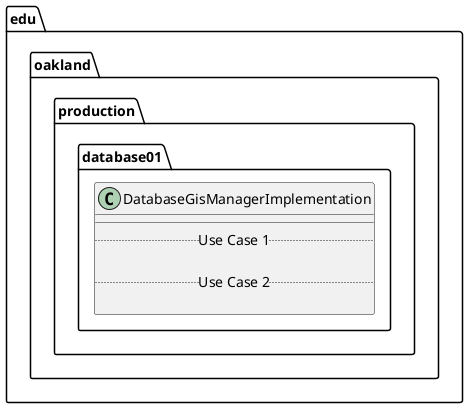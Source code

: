 @startuml DatabaseGisManagerImplementation

package edu.oakland.production.database01 {
    class DatabaseGisManagerImplementation {
        __
        .. Use Case 1 ..

        .. Use Case 2 ..

    }
}

@enduml